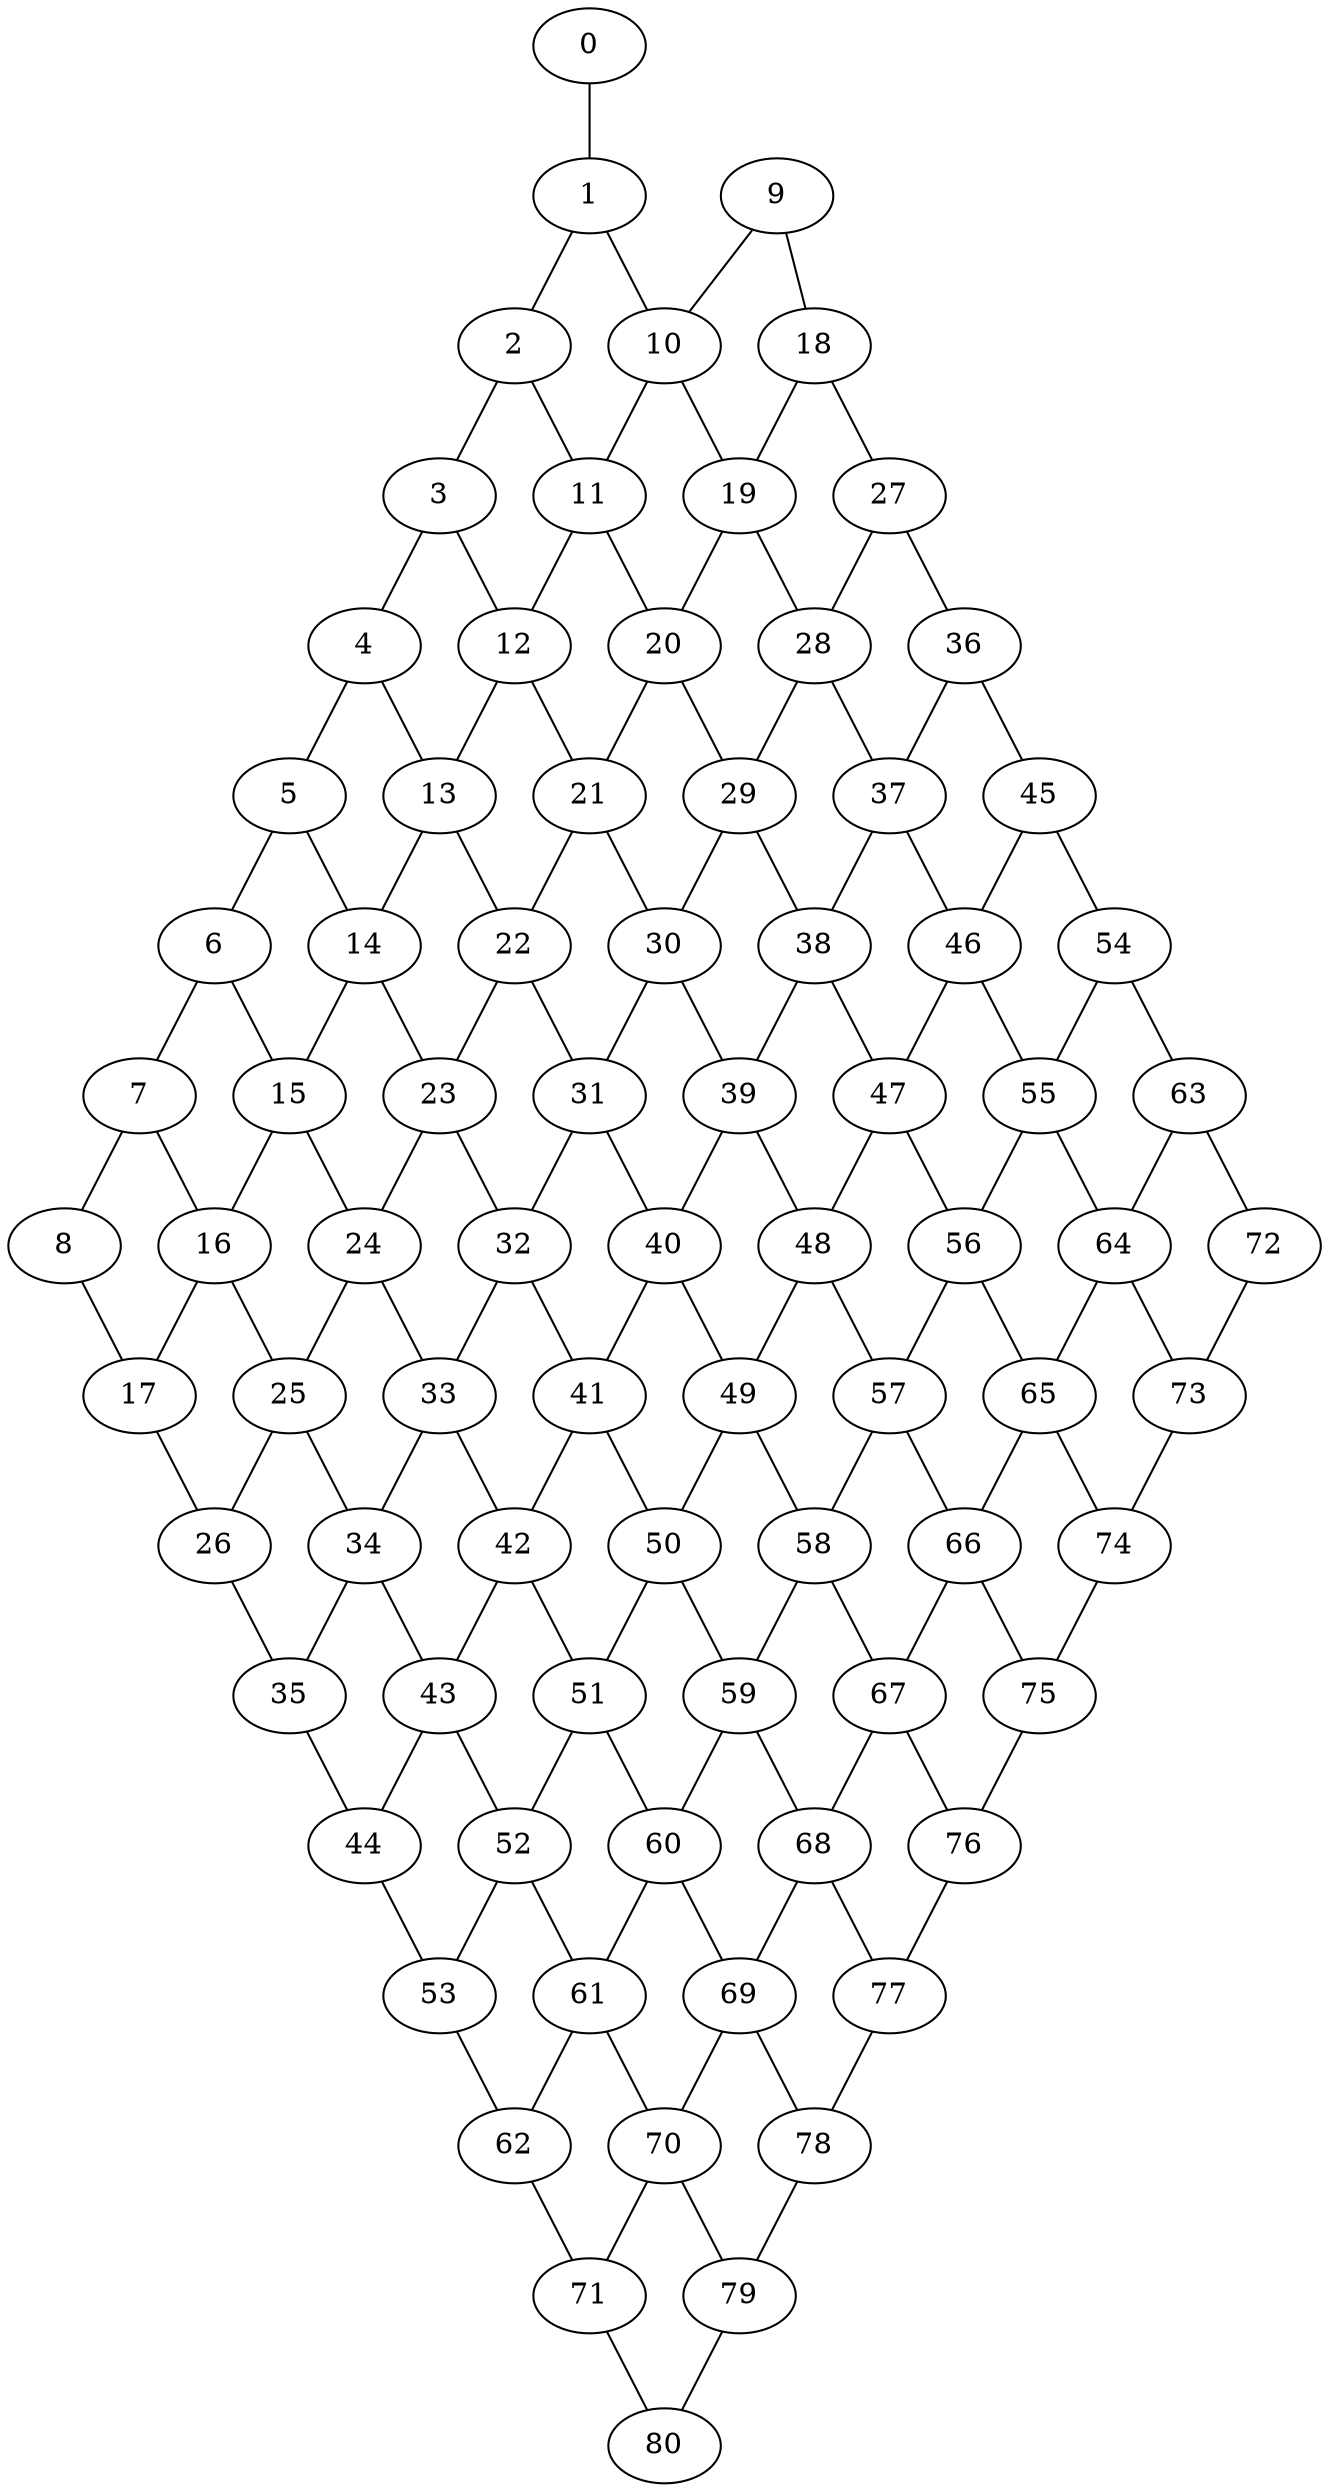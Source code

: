 strict graph {
0 [pos="0,0!" ]
1 [pos="1,0!" ]
2 [pos="2,0!" ]
3 [pos="3,0!" ]
4 [pos="4,0!" ]
5 [pos="5,0!" ]
6 [pos="6,0!" ]
7 [pos="7,0!" ]
8 [pos="8,0!" ]
9 [pos="0,-1!" ]
10 [pos="1,-1!" ]
11 [pos="2,-1!" ]
12 [pos="3,-1!" ]
13 [pos="4,-1!" ]
14 [pos="5,-1!" ]
15 [pos="6,-1!" ]
16 [pos="7,-1!" ]
17 [pos="8,-1!" ]
18 [pos="0,-2!" ]
19 [pos="1,-2!" ]
20 [pos="2,-2!" ]
21 [pos="3,-2!" ]
22 [pos="4,-2!" ]
23 [pos="5,-2!" ]
24 [pos="6,-2!" ]
25 [pos="7,-2!" ]
26 [pos="8,-2!" ]
27 [pos="0,-3!" ]
28 [pos="1,-3!" ]
29 [pos="2,-3!" ]
30 [pos="3,-3!" ]
31 [pos="4,-3!" ]
32 [pos="5,-3!" ]
33 [pos="6,-3!" ]
34 [pos="7,-3!" ]
35 [pos="8,-3!" ]
36 [pos="0,-4!" ]
37 [pos="1,-4!" ]
38 [pos="2,-4!" ]
39 [pos="3,-4!" ]
40 [pos="4,-4!" ]
41 [pos="5,-4!" ]
42 [pos="6,-4!" ]
43 [pos="7,-4!" ]
44 [pos="8,-4!" ]
45 [pos="0,-5!" ]
46 [pos="1,-5!" ]
47 [pos="2,-5!" ]
48 [pos="3,-5!" ]
49 [pos="4,-5!" ]
50 [pos="5,-5!" ]
51 [pos="6,-5!" ]
52 [pos="7,-5!" ]
53 [pos="8,-5!" ]
54 [pos="0,-6!" ]
55 [pos="1,-6!" ]
56 [pos="2,-6!" ]
57 [pos="3,-6!" ]
58 [pos="4,-6!" ]
59 [pos="5,-6!" ]
60 [pos="6,-6!" ]
61 [pos="7,-6!" ]
62 [pos="8,-6!" ]
63 [pos="0,-7!" ]
64 [pos="1,-7!" ]
65 [pos="2,-7!" ]
66 [pos="3,-7!" ]
67 [pos="4,-7!" ]
68 [pos="5,-7!" ]
69 [pos="6,-7!" ]
70 [pos="7,-7!" ]
71 [pos="8,-7!" ]
72 [pos="0,-8!" ]
73 [pos="1,-8!" ]
74 [pos="2,-8!" ]
75 [pos="3,-8!" ]
76 [pos="4,-8!" ]
77 [pos="5,-8!" ]
78 [pos="6,-8!" ]
79 [pos="7,-8!" ]
80 [pos="8,-8!" ]

0 -- 1
1 -- 10
1 -- 0
1 -- 2
2 -- 11
2 -- 1
2 -- 3
3 -- 12
3 -- 2
3 -- 4
4 -- 13
4 -- 3
4 -- 5
5 -- 14
5 -- 4
5 -- 6
6 -- 15
6 -- 5
6 -- 7
7 -- 16
7 -- 6
7 -- 8
8 -- 17
8 -- 7
9 -- 18
9 -- 10
10 -- 1
10 -- 19
10 -- 9
10 -- 11
11 -- 2
11 -- 20
11 -- 10
11 -- 12
12 -- 3
12 -- 21
12 -- 11
12 -- 13
13 -- 4
13 -- 22
13 -- 12
13 -- 14
14 -- 5
14 -- 23
14 -- 13
14 -- 15
15 -- 6
15 -- 24
15 -- 14
15 -- 16
16 -- 7
16 -- 25
16 -- 15
16 -- 17
17 -- 8
17 -- 26
17 -- 16
18 -- 9
18 -- 27
18 -- 19
19 -- 10
19 -- 28
19 -- 18
19 -- 20
20 -- 11
20 -- 29
20 -- 19
20 -- 21
21 -- 12
21 -- 30
21 -- 20
21 -- 22
22 -- 13
22 -- 31
22 -- 21
22 -- 23
23 -- 14
23 -- 32
23 -- 22
23 -- 24
24 -- 15
24 -- 33
24 -- 23
24 -- 25
25 -- 16
25 -- 34
25 -- 24
25 -- 26
26 -- 17
26 -- 35
26 -- 25
27 -- 18
27 -- 36
27 -- 28
28 -- 19
28 -- 37
28 -- 27
28 -- 29
29 -- 20
29 -- 38
29 -- 28
29 -- 30
30 -- 21
30 -- 39
30 -- 29
30 -- 31
31 -- 22
31 -- 40
31 -- 30
31 -- 32
32 -- 23
32 -- 41
32 -- 31
32 -- 33
33 -- 24
33 -- 42
33 -- 32
33 -- 34
34 -- 25
34 -- 43
34 -- 33
34 -- 35
35 -- 26
35 -- 44
35 -- 34
36 -- 27
36 -- 45
36 -- 37
37 -- 28
37 -- 46
37 -- 36
37 -- 38
38 -- 29
38 -- 47
38 -- 37
38 -- 39
39 -- 30
39 -- 48
39 -- 38
39 -- 40
40 -- 31
40 -- 49
40 -- 39
40 -- 41
41 -- 32
41 -- 50
41 -- 40
41 -- 42
42 -- 33
42 -- 51
42 -- 41
42 -- 43
43 -- 34
43 -- 52
43 -- 42
43 -- 44
44 -- 35
44 -- 53
44 -- 43
45 -- 36
45 -- 54
45 -- 46
46 -- 37
46 -- 55
46 -- 45
46 -- 47
47 -- 38
47 -- 56
47 -- 46
47 -- 48
48 -- 39
48 -- 57
48 -- 47
48 -- 49
49 -- 40
49 -- 58
49 -- 48
49 -- 50
50 -- 41
50 -- 59
50 -- 49
50 -- 51
51 -- 42
51 -- 60
51 -- 50
51 -- 52
52 -- 43
52 -- 61
52 -- 51
52 -- 53
53 -- 44
53 -- 62
53 -- 52
54 -- 45
54 -- 63
54 -- 55
55 -- 46
55 -- 64
55 -- 54
55 -- 56
56 -- 47
56 -- 65
56 -- 55
56 -- 57
57 -- 48
57 -- 66
57 -- 56
57 -- 58
58 -- 49
58 -- 67
58 -- 57
58 -- 59
59 -- 50
59 -- 68
59 -- 58
59 -- 60
60 -- 51
60 -- 69
60 -- 59
60 -- 61
61 -- 52
61 -- 70
61 -- 60
61 -- 62
62 -- 53
62 -- 71
62 -- 61
63 -- 54
63 -- 72
63 -- 64
64 -- 55
64 -- 73
64 -- 63
64 -- 65
65 -- 56
65 -- 74
65 -- 64
65 -- 66
66 -- 57
66 -- 75
66 -- 65
66 -- 67
67 -- 58
67 -- 76
67 -- 66
67 -- 68
68 -- 59
68 -- 77
68 -- 67
68 -- 69
69 -- 60
69 -- 78
69 -- 68
69 -- 70
70 -- 61
70 -- 79
70 -- 69
70 -- 71
71 -- 62
71 -- 80
71 -- 70
72 -- 63
72 -- 73
73 -- 64
73 -- 72
73 -- 74
74 -- 65
74 -- 73
74 -- 75
75 -- 66
75 -- 74
75 -- 76
76 -- 67
76 -- 75
76 -- 77
77 -- 68
77 -- 76
77 -- 78
78 -- 69
78 -- 77
78 -- 79
79 -- 70
79 -- 78
79 -- 80
80 -- 71
80 -- 79
}
